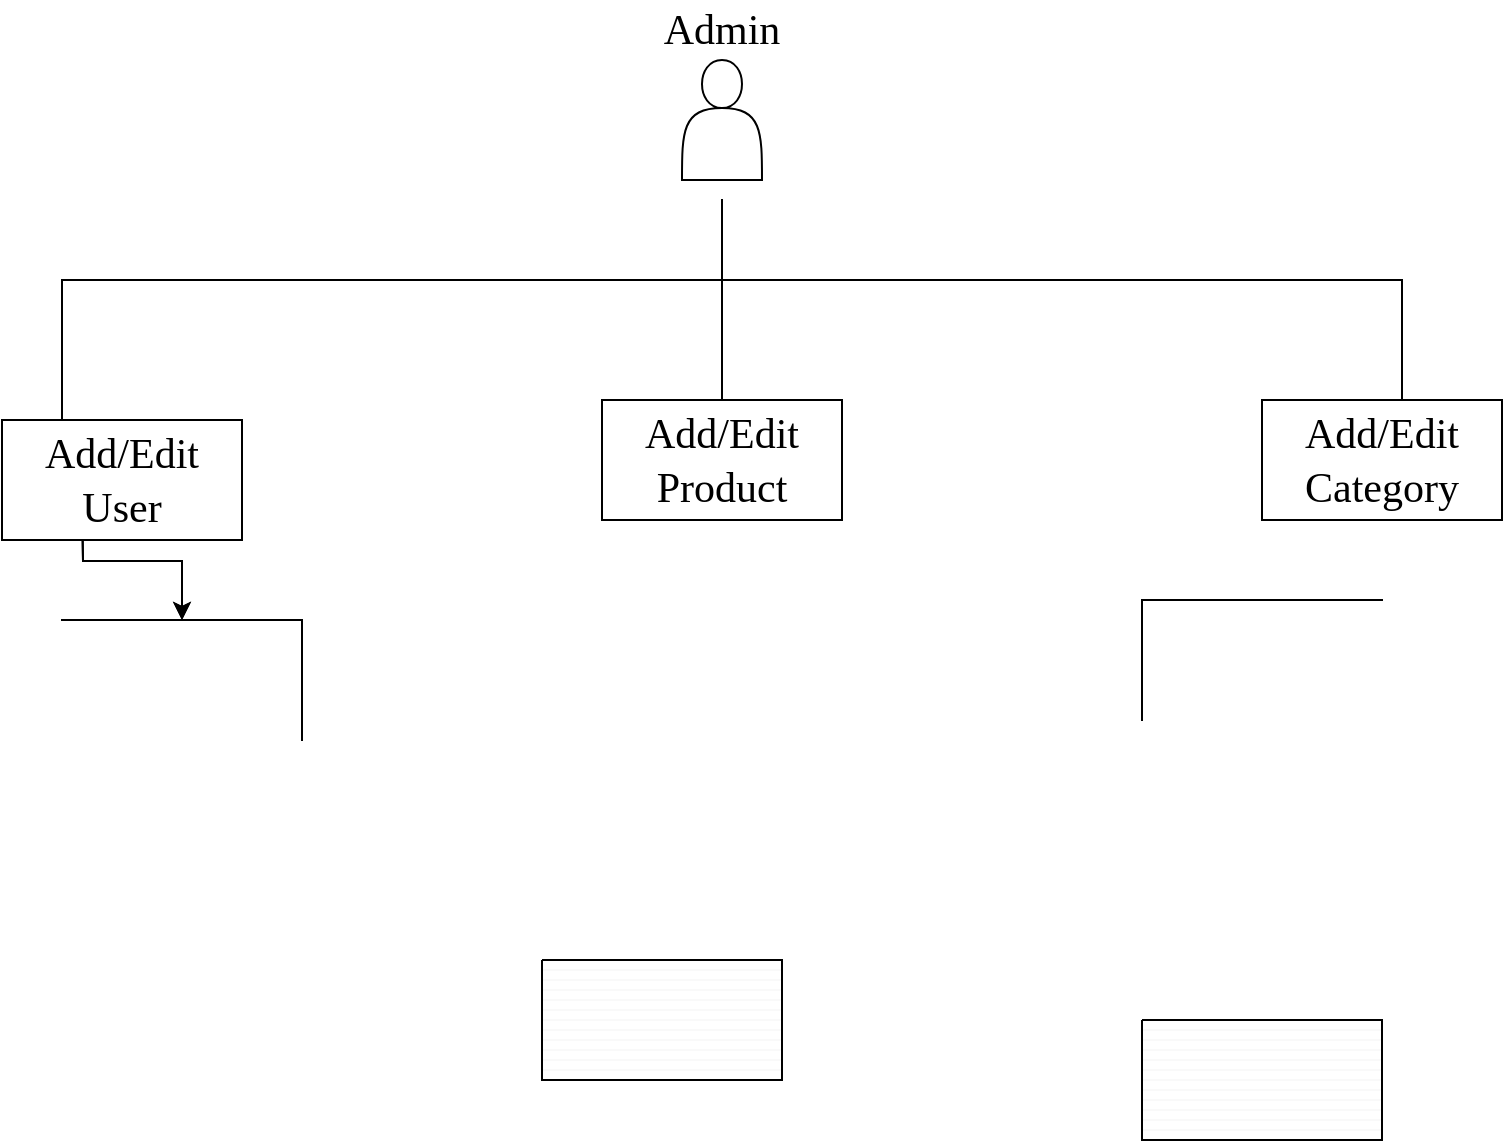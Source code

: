 <mxfile version="24.5.2" type="github">
  <diagram name="Page-1" id="c8P9qUCkjmBHJnfZRfK7">
    <mxGraphModel dx="1257" dy="620" grid="1" gridSize="10" guides="1" tooltips="1" connect="1" arrows="1" fold="1" page="1" pageScale="1" pageWidth="850" pageHeight="1100" math="0" shadow="0">
      <root>
        <mxCell id="0" />
        <mxCell id="1" parent="0" />
        <mxCell id="CGD5ejLyyw30-Fv0ydcv-2" value="" style="shape=actor;whiteSpace=wrap;html=1;" vertex="1" parent="1">
          <mxGeometry x="420" y="60" width="40" height="60" as="geometry" />
        </mxCell>
        <mxCell id="CGD5ejLyyw30-Fv0ydcv-3" value="" style="shape=partialRectangle;whiteSpace=wrap;html=1;top=0;left=0;fillColor=none;" vertex="1" parent="1">
          <mxGeometry x="110" y="130" width="330" height="40" as="geometry" />
        </mxCell>
        <mxCell id="CGD5ejLyyw30-Fv0ydcv-4" value="" style="shape=partialRectangle;whiteSpace=wrap;html=1;top=0;left=0;fillColor=none;direction=east;flipH=1;" vertex="1" parent="1">
          <mxGeometry x="440" y="130" width="340" height="40" as="geometry" />
        </mxCell>
        <mxCell id="CGD5ejLyyw30-Fv0ydcv-6" value="" style="endArrow=none;html=1;rounded=0;" edge="1" parent="1">
          <mxGeometry width="50" height="50" relative="1" as="geometry">
            <mxPoint x="440" y="150" as="sourcePoint" />
            <mxPoint x="440" y="230" as="targetPoint" />
          </mxGeometry>
        </mxCell>
        <mxCell id="CGD5ejLyyw30-Fv0ydcv-7" value="" style="endArrow=none;html=1;rounded=0;" edge="1" parent="1">
          <mxGeometry width="50" height="50" relative="1" as="geometry">
            <mxPoint x="110" y="170" as="sourcePoint" />
            <mxPoint x="110" y="250" as="targetPoint" />
          </mxGeometry>
        </mxCell>
        <mxCell id="CGD5ejLyyw30-Fv0ydcv-8" value="" style="endArrow=none;html=1;rounded=0;" edge="1" parent="1">
          <mxGeometry width="50" height="50" relative="1" as="geometry">
            <mxPoint x="780" y="170" as="sourcePoint" />
            <mxPoint x="780" y="250" as="targetPoint" />
          </mxGeometry>
        </mxCell>
        <mxCell id="CGD5ejLyyw30-Fv0ydcv-14" value="" style="edgeStyle=orthogonalEdgeStyle;rounded=0;orthogonalLoop=1;jettySize=auto;html=1;" edge="1" parent="1" target="CGD5ejLyyw30-Fv0ydcv-12">
          <mxGeometry relative="1" as="geometry">
            <mxPoint x="120" y="280.0" as="sourcePoint" />
          </mxGeometry>
        </mxCell>
        <mxCell id="CGD5ejLyyw30-Fv0ydcv-15" value="" style="edgeStyle=orthogonalEdgeStyle;rounded=0;orthogonalLoop=1;jettySize=auto;html=1;" edge="1" parent="1" target="CGD5ejLyyw30-Fv0ydcv-12">
          <mxGeometry relative="1" as="geometry">
            <mxPoint x="120" y="280.0" as="sourcePoint" />
          </mxGeometry>
        </mxCell>
        <mxCell id="CGD5ejLyyw30-Fv0ydcv-10" value="" style="verticalLabelPosition=bottom;verticalAlign=top;html=1;shape=mxgraph.basic.patternFillRect;fillStyle=hor;step=5;fillStrokeWidth=0.2;fillStrokeColor=#dddddd;" vertex="1" parent="1">
          <mxGeometry x="350" y="510" width="120" height="60" as="geometry" />
        </mxCell>
        <mxCell id="CGD5ejLyyw30-Fv0ydcv-11" value="" style="verticalLabelPosition=bottom;verticalAlign=top;html=1;shape=mxgraph.basic.patternFillRect;fillStyle=hor;step=5;fillStrokeWidth=0.2;fillStrokeColor=#dddddd;" vertex="1" parent="1">
          <mxGeometry x="650" y="540" width="120" height="60" as="geometry" />
        </mxCell>
        <mxCell id="CGD5ejLyyw30-Fv0ydcv-12" value="" style="shape=partialRectangle;whiteSpace=wrap;html=1;bottom=0;right=0;fillColor=none;flipH=1;" vertex="1" parent="1">
          <mxGeometry x="110" y="340" width="120" height="60" as="geometry" />
        </mxCell>
        <mxCell id="CGD5ejLyyw30-Fv0ydcv-13" value="" style="shape=partialRectangle;whiteSpace=wrap;html=1;bottom=0;right=0;fillColor=none;" vertex="1" parent="1">
          <mxGeometry x="650" y="330" width="120" height="60" as="geometry" />
        </mxCell>
        <mxCell id="CGD5ejLyyw30-Fv0ydcv-16" value="&lt;font face=&quot;Times New Roman&quot;&gt;Add/Edit&lt;/font&gt;&lt;div&gt;&lt;font face=&quot;Times New Roman&quot;&gt;User&lt;/font&gt;&lt;/div&gt;" style="rounded=0;whiteSpace=wrap;html=1;fontSize=21;" vertex="1" parent="1">
          <mxGeometry x="80" y="240" width="120" height="60" as="geometry" />
        </mxCell>
        <mxCell id="CGD5ejLyyw30-Fv0ydcv-18" value="&lt;font face=&quot;Times New Roman&quot;&gt;Add/Edit&lt;/font&gt;&lt;div&gt;&lt;font face=&quot;MfvcB_Ul_9OpXYYb11lW&quot;&gt;Product&lt;/font&gt;&lt;/div&gt;" style="rounded=0;whiteSpace=wrap;html=1;fontSize=21;" vertex="1" parent="1">
          <mxGeometry x="380" y="230" width="120" height="60" as="geometry" />
        </mxCell>
        <mxCell id="CGD5ejLyyw30-Fv0ydcv-19" value="&lt;font face=&quot;Times New Roman&quot;&gt;Add/Edit&lt;/font&gt;&lt;div&gt;&lt;font face=&quot;iBDMKqEGsUD5Be-Ob0pg&quot;&gt;Category&lt;/font&gt;&lt;/div&gt;" style="rounded=0;whiteSpace=wrap;html=1;fontSize=21;" vertex="1" parent="1">
          <mxGeometry x="710" y="230" width="120" height="60" as="geometry" />
        </mxCell>
        <mxCell id="CGD5ejLyyw30-Fv0ydcv-20" value="Admin" style="text;html=1;align=center;verticalAlign=middle;whiteSpace=wrap;rounded=0;fontFamily=Times New Roman;fontSize=21;" vertex="1" parent="1">
          <mxGeometry x="410" y="30" width="60" height="30" as="geometry" />
        </mxCell>
      </root>
    </mxGraphModel>
  </diagram>
</mxfile>
